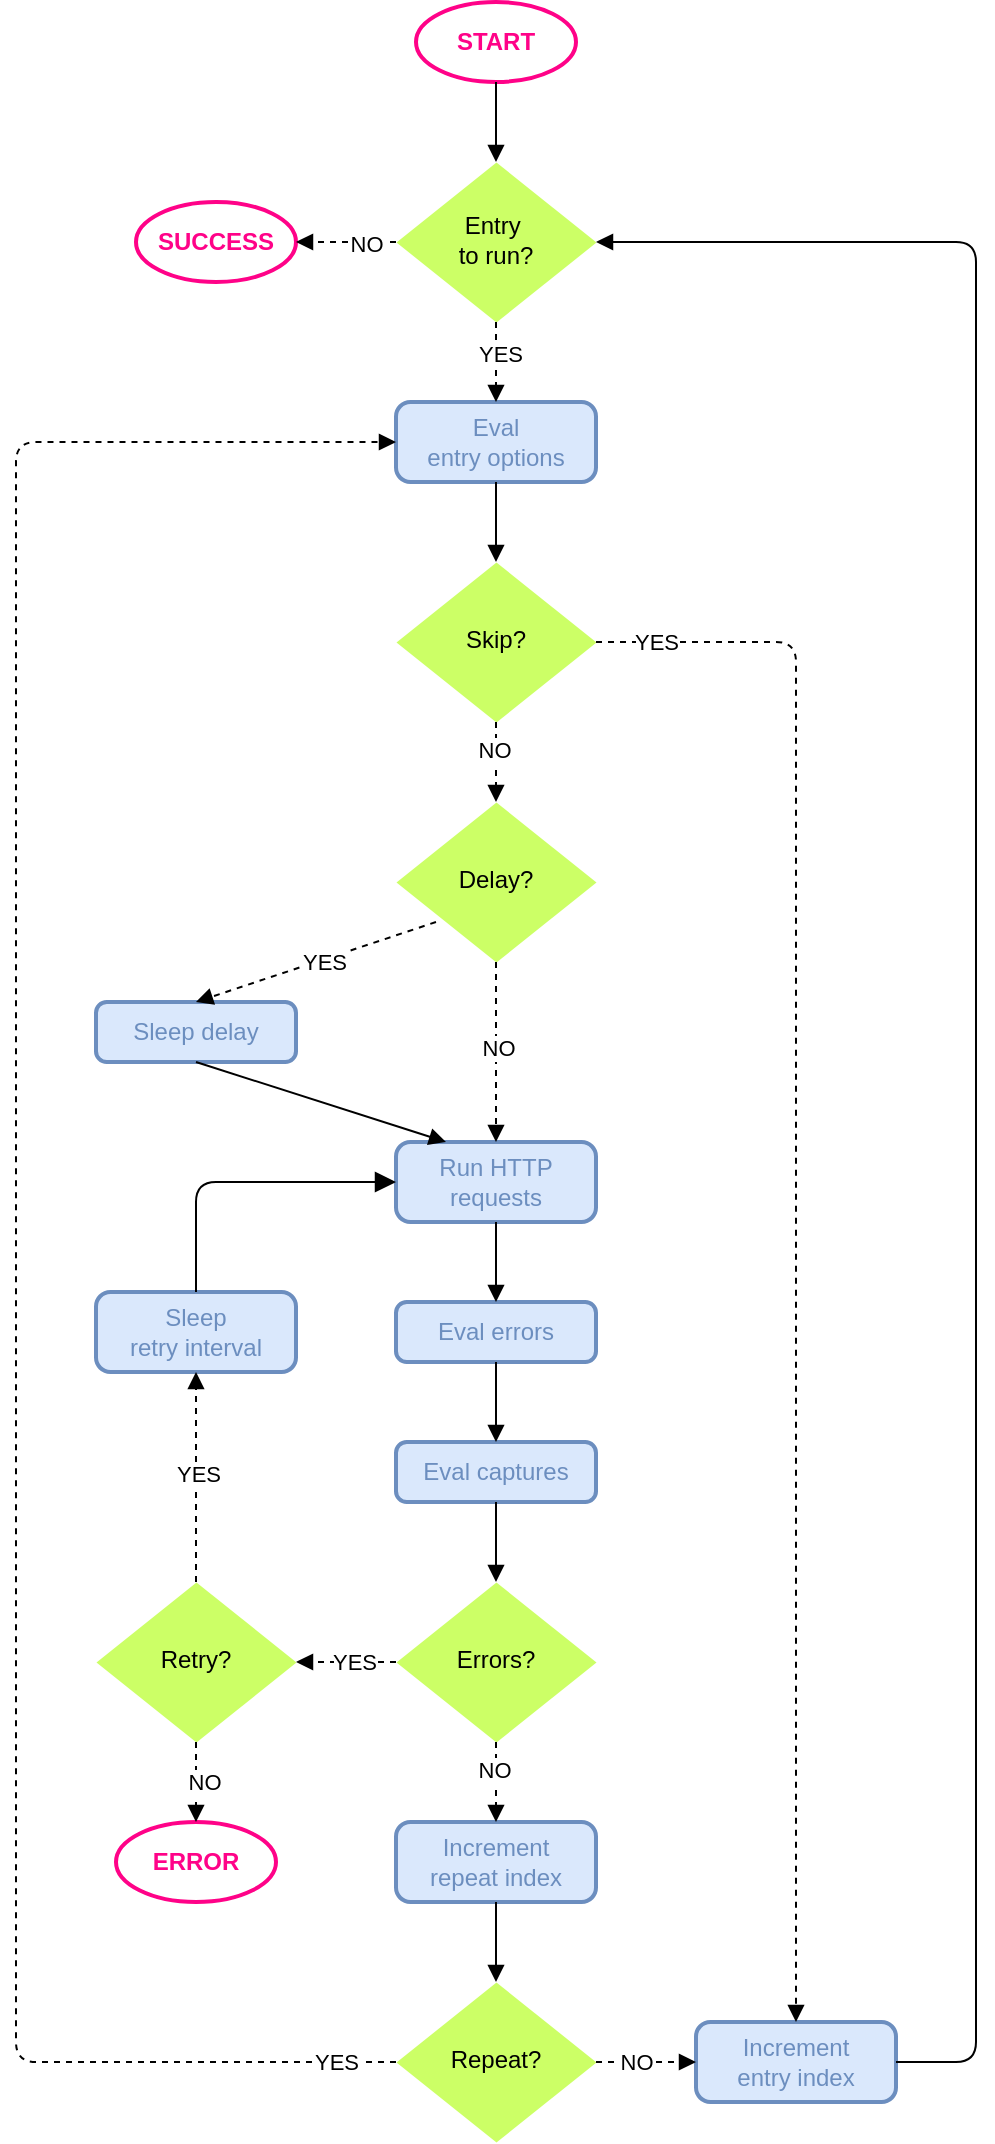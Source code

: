<mxfile version="24.7.6">
  <diagram name="Page-1" id="Xiz49D0FumDPF5wHgXgK">
    <mxGraphModel dx="1948" dy="1336" grid="1" gridSize="10" guides="1" tooltips="1" connect="1" arrows="1" fold="1" page="1" pageScale="1" pageWidth="2000" pageHeight="2000" math="0" shadow="0">
      <root>
        <mxCell id="0" />
        <mxCell id="1" parent="0" />
        <mxCell id="rCkY846AgjEdWc3Gds_q-5" value="&lt;b&gt;START&lt;/b&gt;" style="strokeWidth=2;html=1;shape=mxgraph.flowchart.start_1;whiteSpace=wrap;fillColor=none;strokeColor=#FF0288;fillStyle=auto;fontColor=#FF0288;" parent="1" vertex="1">
          <mxGeometry x="360" y="100" width="80" height="40" as="geometry" />
        </mxCell>
        <mxCell id="rCkY846AgjEdWc3Gds_q-7" value="Entry&amp;nbsp;&lt;div&gt;to run?&lt;/div&gt;" style="strokeWidth=0;html=1;shape=mxgraph.flowchart.decision;whiteSpace=wrap;spacingTop=-3;fillColor=#CCFF66;strokeColor=none;fontStyle=0" parent="1" vertex="1">
          <mxGeometry x="350" y="180" width="100" height="80" as="geometry" />
        </mxCell>
        <mxCell id="rCkY846AgjEdWc3Gds_q-11" value="&lt;font color=&quot;#6c8ebf&quot;&gt;Eval&lt;/font&gt;&lt;div&gt;&lt;font color=&quot;#6c8ebf&quot;&gt;entry options&lt;/font&gt;&lt;/div&gt;" style="rounded=1;whiteSpace=wrap;html=1;fillColor=#dae8fc;strokeColor=#6c8ebf;fontStyle=0;arcSize=18;labelBorderColor=none;strokeWidth=2;" parent="1" vertex="1">
          <mxGeometry x="350" y="300" width="100" height="40" as="geometry" />
        </mxCell>
        <mxCell id="rCkY846AgjEdWc3Gds_q-12" value="" style="endArrow=block;html=1;rounded=0;exitX=0.5;exitY=1;exitDx=0;exitDy=0;exitPerimeter=0;entryX=0.5;entryY=0;entryDx=0;entryDy=0;entryPerimeter=0;endFill=1;" parent="1" source="rCkY846AgjEdWc3Gds_q-5" target="rCkY846AgjEdWc3Gds_q-7" edge="1">
          <mxGeometry width="50" height="50" relative="1" as="geometry">
            <mxPoint x="390" y="610" as="sourcePoint" />
            <mxPoint x="440" y="560" as="targetPoint" />
          </mxGeometry>
        </mxCell>
        <mxCell id="rCkY846AgjEdWc3Gds_q-13" value="" style="endArrow=block;html=1;rounded=0;entryX=0.5;entryY=0;entryDx=0;entryDy=0;dashed=1;endFill=1;exitX=0.5;exitY=1;exitDx=0;exitDy=0;exitPerimeter=0;" parent="1" source="rCkY846AgjEdWc3Gds_q-7" target="rCkY846AgjEdWc3Gds_q-11" edge="1">
          <mxGeometry width="50" height="50" relative="1" as="geometry">
            <mxPoint x="490" y="260" as="sourcePoint" />
            <mxPoint x="440" y="560" as="targetPoint" />
          </mxGeometry>
        </mxCell>
        <mxCell id="rCkY846AgjEdWc3Gds_q-14" value="YES" style="edgeLabel;html=1;align=center;verticalAlign=middle;resizable=0;points=[];" parent="rCkY846AgjEdWc3Gds_q-13" vertex="1" connectable="0">
          <mxGeometry x="-0.2" y="2" relative="1" as="geometry">
            <mxPoint as="offset" />
          </mxGeometry>
        </mxCell>
        <mxCell id="rCkY846AgjEdWc3Gds_q-15" value="&lt;b&gt;SUCCESS&lt;/b&gt;" style="strokeWidth=2;html=1;shape=mxgraph.flowchart.start_1;whiteSpace=wrap;fillColor=none;strokeColor=#FF0288;fillStyle=auto;fontColor=#FF0288;" parent="1" vertex="1">
          <mxGeometry x="220" y="200" width="80" height="40" as="geometry" />
        </mxCell>
        <mxCell id="rCkY846AgjEdWc3Gds_q-16" value="" style="endArrow=block;html=1;rounded=0;exitX=0;exitY=0.5;exitDx=0;exitDy=0;exitPerimeter=0;entryX=1;entryY=0.5;entryDx=0;entryDy=0;entryPerimeter=0;endFill=1;dashed=1;" parent="1" source="rCkY846AgjEdWc3Gds_q-7" target="rCkY846AgjEdWc3Gds_q-15" edge="1">
          <mxGeometry width="50" height="50" relative="1" as="geometry">
            <mxPoint x="400" y="230" as="sourcePoint" />
            <mxPoint x="450" y="180" as="targetPoint" />
          </mxGeometry>
        </mxCell>
        <mxCell id="rCkY846AgjEdWc3Gds_q-17" value="NO" style="edgeLabel;html=1;align=center;verticalAlign=middle;resizable=0;points=[];" parent="rCkY846AgjEdWc3Gds_q-16" vertex="1" connectable="0">
          <mxGeometry x="-0.4" y="1" relative="1" as="geometry">
            <mxPoint as="offset" />
          </mxGeometry>
        </mxCell>
        <mxCell id="rCkY846AgjEdWc3Gds_q-18" value="&lt;div&gt;Skip?&lt;/div&gt;" style="strokeWidth=0;html=1;shape=mxgraph.flowchart.decision;whiteSpace=wrap;spacingTop=-3;fillColor=#CCFF66;strokeColor=none;fontStyle=0" parent="1" vertex="1">
          <mxGeometry x="350" y="380" width="100" height="80" as="geometry" />
        </mxCell>
        <mxCell id="rCkY846AgjEdWc3Gds_q-19" value="" style="endArrow=block;html=1;rounded=0;exitX=0.5;exitY=1;exitDx=0;exitDy=0;entryX=0.5;entryY=0;entryDx=0;entryDy=0;entryPerimeter=0;endFill=1;" parent="1" source="rCkY846AgjEdWc3Gds_q-11" target="rCkY846AgjEdWc3Gds_q-18" edge="1">
          <mxGeometry width="50" height="50" relative="1" as="geometry">
            <mxPoint x="400" y="340" as="sourcePoint" />
            <mxPoint x="450" y="290" as="targetPoint" />
          </mxGeometry>
        </mxCell>
        <mxCell id="rCkY846AgjEdWc3Gds_q-20" value="Delay?" style="strokeWidth=0;html=1;shape=mxgraph.flowchart.decision;whiteSpace=wrap;spacingTop=-3;fillColor=#CCFF66;strokeColor=none;fontStyle=0" parent="1" vertex="1">
          <mxGeometry x="350" y="500" width="100" height="80" as="geometry" />
        </mxCell>
        <mxCell id="rCkY846AgjEdWc3Gds_q-21" value="" style="endArrow=block;html=1;rounded=0;exitX=0.5;exitY=1;exitDx=0;exitDy=0;entryX=0.5;entryY=0;entryDx=0;entryDy=0;entryPerimeter=0;endFill=1;exitPerimeter=0;dashed=1;" parent="1" source="rCkY846AgjEdWc3Gds_q-18" target="rCkY846AgjEdWc3Gds_q-20" edge="1">
          <mxGeometry width="50" height="50" relative="1" as="geometry">
            <mxPoint x="410" y="370" as="sourcePoint" />
            <mxPoint x="410" y="420" as="targetPoint" />
          </mxGeometry>
        </mxCell>
        <mxCell id="rCkY846AgjEdWc3Gds_q-22" value="NO" style="edgeLabel;html=1;align=center;verticalAlign=middle;resizable=0;points=[];" parent="rCkY846AgjEdWc3Gds_q-21" vertex="1" connectable="0">
          <mxGeometry x="-0.321" y="-1" relative="1" as="geometry">
            <mxPoint as="offset" />
          </mxGeometry>
        </mxCell>
        <mxCell id="rCkY846AgjEdWc3Gds_q-23" value="&lt;font color=&quot;#6c8ebf&quot;&gt;&lt;span style=&quot;caret-color: rgb(108, 142, 191);&quot;&gt;Sleep delay&lt;/span&gt;&lt;/font&gt;" style="rounded=1;whiteSpace=wrap;html=1;fillColor=#dae8fc;strokeColor=#6c8ebf;fontStyle=0;arcSize=18;labelBorderColor=none;strokeWidth=2;" parent="1" vertex="1">
          <mxGeometry x="200" y="600" width="100" height="30" as="geometry" />
        </mxCell>
        <mxCell id="rCkY846AgjEdWc3Gds_q-25" value="" style="endArrow=block;html=1;rounded=0;entryX=0.5;entryY=0;entryDx=0;entryDy=0;dashed=1;endFill=1;exitX=0.2;exitY=0.75;exitDx=0;exitDy=0;exitPerimeter=0;" parent="1" source="rCkY846AgjEdWc3Gds_q-20" target="rCkY846AgjEdWc3Gds_q-23" edge="1">
          <mxGeometry width="50" height="50" relative="1" as="geometry">
            <mxPoint x="425" y="560" as="sourcePoint" />
            <mxPoint x="450" y="540" as="targetPoint" />
          </mxGeometry>
        </mxCell>
        <mxCell id="rCkY846AgjEdWc3Gds_q-26" value="YES" style="edgeLabel;html=1;align=center;verticalAlign=middle;resizable=0;points=[];" parent="rCkY846AgjEdWc3Gds_q-25" vertex="1" connectable="0">
          <mxGeometry x="-0.052" y="1" relative="1" as="geometry">
            <mxPoint as="offset" />
          </mxGeometry>
        </mxCell>
        <mxCell id="rCkY846AgjEdWc3Gds_q-27" value="&lt;div&gt;&lt;font color=&quot;#6c8ebf&quot;&gt;Run HTTP requests&lt;/font&gt;&lt;/div&gt;" style="rounded=1;whiteSpace=wrap;html=1;fillColor=#dae8fc;strokeColor=#6c8ebf;fontStyle=0;arcSize=18;labelBorderColor=none;strokeWidth=2;" parent="1" vertex="1">
          <mxGeometry x="350" y="670" width="100" height="40" as="geometry" />
        </mxCell>
        <mxCell id="rCkY846AgjEdWc3Gds_q-28" value="" style="endArrow=block;html=1;rounded=0;exitX=0.5;exitY=1;exitDx=0;exitDy=0;exitPerimeter=0;entryX=0.5;entryY=0;entryDx=0;entryDy=0;dashed=1;endFill=1;" parent="1" source="rCkY846AgjEdWc3Gds_q-20" target="rCkY846AgjEdWc3Gds_q-27" edge="1">
          <mxGeometry width="50" height="50" relative="1" as="geometry">
            <mxPoint x="435" y="615" as="sourcePoint" />
            <mxPoint x="510" y="650" as="targetPoint" />
          </mxGeometry>
        </mxCell>
        <mxCell id="rCkY846AgjEdWc3Gds_q-29" value="NO" style="edgeLabel;html=1;align=center;verticalAlign=middle;resizable=0;points=[];" parent="rCkY846AgjEdWc3Gds_q-28" vertex="1" connectable="0">
          <mxGeometry x="-0.052" y="1" relative="1" as="geometry">
            <mxPoint as="offset" />
          </mxGeometry>
        </mxCell>
        <mxCell id="rCkY846AgjEdWc3Gds_q-30" value="" style="endArrow=block;html=1;rounded=0;exitX=0.5;exitY=1;exitDx=0;exitDy=0;entryX=0.25;entryY=0;entryDx=0;entryDy=0;endFill=1;" parent="1" source="rCkY846AgjEdWc3Gds_q-23" target="rCkY846AgjEdWc3Gds_q-27" edge="1">
          <mxGeometry width="50" height="50" relative="1" as="geometry">
            <mxPoint x="400" y="610" as="sourcePoint" />
            <mxPoint x="450" y="560" as="targetPoint" />
          </mxGeometry>
        </mxCell>
        <mxCell id="rCkY846AgjEdWc3Gds_q-33" value="&lt;font color=&quot;#6c8ebf&quot;&gt;&lt;span style=&quot;caret-color: rgb(108, 142, 191);&quot;&gt;Eval errors&lt;/span&gt;&lt;/font&gt;" style="rounded=1;whiteSpace=wrap;html=1;fillColor=#dae8fc;strokeColor=#6c8ebf;fontStyle=0;arcSize=18;labelBorderColor=none;strokeWidth=2;" parent="1" vertex="1">
          <mxGeometry x="350" y="750" width="100" height="30" as="geometry" />
        </mxCell>
        <mxCell id="rCkY846AgjEdWc3Gds_q-34" value="&lt;font color=&quot;#6c8ebf&quot;&gt;&lt;span style=&quot;caret-color: rgb(108, 142, 191);&quot;&gt;Eval captures&lt;/span&gt;&lt;/font&gt;" style="rounded=1;whiteSpace=wrap;html=1;fillColor=#dae8fc;strokeColor=#6c8ebf;fontStyle=0;arcSize=18;labelBorderColor=none;strokeWidth=2;" parent="1" vertex="1">
          <mxGeometry x="350" y="820" width="100" height="30" as="geometry" />
        </mxCell>
        <mxCell id="rCkY846AgjEdWc3Gds_q-35" value="" style="endArrow=block;html=1;rounded=0;exitX=0.5;exitY=1;exitDx=0;exitDy=0;entryX=0.5;entryY=0;entryDx=0;entryDy=0;endFill=1;" parent="1" source="rCkY846AgjEdWc3Gds_q-27" target="rCkY846AgjEdWc3Gds_q-33" edge="1">
          <mxGeometry width="50" height="50" relative="1" as="geometry">
            <mxPoint x="550" y="700" as="sourcePoint" />
            <mxPoint x="435" y="730" as="targetPoint" />
          </mxGeometry>
        </mxCell>
        <mxCell id="rCkY846AgjEdWc3Gds_q-36" value="" style="endArrow=block;html=1;rounded=0;exitX=0.5;exitY=1;exitDx=0;exitDy=0;entryX=0.5;entryY=0;entryDx=0;entryDy=0;endFill=1;" parent="1" source="rCkY846AgjEdWc3Gds_q-33" target="rCkY846AgjEdWc3Gds_q-34" edge="1">
          <mxGeometry width="50" height="50" relative="1" as="geometry">
            <mxPoint x="410" y="790" as="sourcePoint" />
            <mxPoint x="410" y="840" as="targetPoint" />
          </mxGeometry>
        </mxCell>
        <mxCell id="rCkY846AgjEdWc3Gds_q-37" value="Errors?" style="strokeWidth=0;html=1;shape=mxgraph.flowchart.decision;whiteSpace=wrap;spacingTop=-3;fillColor=#CCFF66;strokeColor=none;fontStyle=0" parent="1" vertex="1">
          <mxGeometry x="350" y="890" width="100" height="80" as="geometry" />
        </mxCell>
        <mxCell id="rCkY846AgjEdWc3Gds_q-38" value="" style="endArrow=block;html=1;rounded=0;exitX=0.5;exitY=1;exitDx=0;exitDy=0;endFill=1;entryX=0.5;entryY=0;entryDx=0;entryDy=0;entryPerimeter=0;" parent="1" source="rCkY846AgjEdWc3Gds_q-34" target="rCkY846AgjEdWc3Gds_q-37" edge="1">
          <mxGeometry width="50" height="50" relative="1" as="geometry">
            <mxPoint x="410" y="820" as="sourcePoint" />
            <mxPoint x="500" y="920" as="targetPoint" />
          </mxGeometry>
        </mxCell>
        <mxCell id="rCkY846AgjEdWc3Gds_q-39" value="&lt;font color=&quot;#6c8ebf&quot;&gt;&lt;span style=&quot;caret-color: rgb(108, 142, 191);&quot;&gt;Increment&lt;/span&gt;&lt;/font&gt;&lt;div&gt;&lt;font color=&quot;#6c8ebf&quot;&gt;&lt;span style=&quot;caret-color: rgb(108, 142, 191);&quot;&gt;repeat index&lt;/span&gt;&lt;/font&gt;&lt;/div&gt;" style="rounded=1;whiteSpace=wrap;html=1;fillColor=#dae8fc;strokeColor=#6c8ebf;fontStyle=0;arcSize=18;labelBorderColor=none;strokeWidth=2;" parent="1" vertex="1">
          <mxGeometry x="350" y="1010" width="100" height="40" as="geometry" />
        </mxCell>
        <mxCell id="rCkY846AgjEdWc3Gds_q-40" value="" style="endArrow=block;html=1;rounded=0;exitX=0.5;exitY=1;exitDx=0;exitDy=0;exitPerimeter=0;endFill=1;dashed=1;startArrow=none;startFill=0;entryX=0.5;entryY=0;entryDx=0;entryDy=0;" parent="1" source="rCkY846AgjEdWc3Gds_q-37" target="rCkY846AgjEdWc3Gds_q-39" edge="1">
          <mxGeometry width="50" height="50" relative="1" as="geometry">
            <mxPoint x="460" y="880" as="sourcePoint" />
            <mxPoint x="400" y="1000" as="targetPoint" />
          </mxGeometry>
        </mxCell>
        <mxCell id="rCkY846AgjEdWc3Gds_q-41" value="NO" style="edgeLabel;html=1;align=center;verticalAlign=middle;resizable=0;points=[];" parent="rCkY846AgjEdWc3Gds_q-40" vertex="1" connectable="0">
          <mxGeometry x="0.05" y="-2" relative="1" as="geometry">
            <mxPoint x="1" y="-7" as="offset" />
          </mxGeometry>
        </mxCell>
        <mxCell id="rCkY846AgjEdWc3Gds_q-44" value="&lt;div&gt;&lt;font color=&quot;#6c8ebf&quot;&gt;&lt;span style=&quot;caret-color: rgb(108, 142, 191);&quot;&gt;Sleep&lt;/span&gt;&lt;/font&gt;&lt;/div&gt;&lt;div&gt;&lt;font color=&quot;#6c8ebf&quot;&gt;&lt;span style=&quot;caret-color: rgb(108, 142, 191);&quot;&gt;retry interval&lt;/span&gt;&lt;/font&gt;&lt;/div&gt;" style="rounded=1;whiteSpace=wrap;html=1;fillColor=#dae8fc;strokeColor=#6c8ebf;fontStyle=0;arcSize=18;labelBorderColor=none;strokeWidth=2;" parent="1" vertex="1">
          <mxGeometry x="200" y="745" width="100" height="40" as="geometry" />
        </mxCell>
        <mxCell id="rCkY846AgjEdWc3Gds_q-45" value="" style="endArrow=block;html=1;rounded=0;exitX=0;exitY=0.5;exitDx=0;exitDy=0;exitPerimeter=0;endFill=1;dashed=1;entryX=1;entryY=0.5;entryDx=0;entryDy=0;entryPerimeter=0;" parent="1" source="rCkY846AgjEdWc3Gds_q-37" target="rCkY846AgjEdWc3Gds_q-49" edge="1">
          <mxGeometry width="50" height="50" relative="1" as="geometry">
            <mxPoint x="460" y="980" as="sourcePoint" />
            <mxPoint x="240" y="970" as="targetPoint" />
          </mxGeometry>
        </mxCell>
        <mxCell id="rCkY846AgjEdWc3Gds_q-46" value="YES" style="edgeLabel;html=1;align=center;verticalAlign=middle;resizable=0;points=[];" parent="rCkY846AgjEdWc3Gds_q-45" vertex="1" connectable="0">
          <mxGeometry x="0.05" y="5" relative="1" as="geometry">
            <mxPoint x="5" y="-5" as="offset" />
          </mxGeometry>
        </mxCell>
        <mxCell id="rCkY846AgjEdWc3Gds_q-48" value="" style="edgeStyle=segmentEdgeStyle;endArrow=block;html=1;curved=0;rounded=1;endSize=8;startSize=8;entryX=0;entryY=0.5;entryDx=0;entryDy=0;exitX=0.5;exitY=0;exitDx=0;exitDy=0;endFill=1;" parent="1" source="rCkY846AgjEdWc3Gds_q-44" target="rCkY846AgjEdWc3Gds_q-27" edge="1">
          <mxGeometry width="50" height="50" relative="1" as="geometry">
            <mxPoint x="170" y="830" as="sourcePoint" />
            <mxPoint x="290" y="690" as="targetPoint" />
            <Array as="points">
              <mxPoint x="250" y="690" />
            </Array>
          </mxGeometry>
        </mxCell>
        <mxCell id="rCkY846AgjEdWc3Gds_q-49" value="Retry?" style="strokeWidth=0;html=1;shape=mxgraph.flowchart.decision;whiteSpace=wrap;spacingTop=-3;fillColor=#CCFF66;strokeColor=none;fontStyle=0" parent="1" vertex="1">
          <mxGeometry x="200" y="890" width="100" height="80" as="geometry" />
        </mxCell>
        <mxCell id="rCkY846AgjEdWc3Gds_q-50" value="" style="endArrow=block;html=1;rounded=0;entryX=0.5;entryY=1;entryDx=0;entryDy=0;exitX=0.5;exitY=0;exitDx=0;exitDy=0;exitPerimeter=0;dashed=1;endFill=1;" parent="1" source="rCkY846AgjEdWc3Gds_q-49" target="rCkY846AgjEdWc3Gds_q-44" edge="1">
          <mxGeometry width="50" height="50" relative="1" as="geometry">
            <mxPoint x="390" y="680" as="sourcePoint" />
            <mxPoint x="440" y="630" as="targetPoint" />
          </mxGeometry>
        </mxCell>
        <mxCell id="rCkY846AgjEdWc3Gds_q-51" value="YES" style="edgeLabel;html=1;align=center;verticalAlign=middle;resizable=0;points=[];" parent="rCkY846AgjEdWc3Gds_q-50" vertex="1" connectable="0">
          <mxGeometry x="0.036" y="-1" relative="1" as="geometry">
            <mxPoint as="offset" />
          </mxGeometry>
        </mxCell>
        <mxCell id="rCkY846AgjEdWc3Gds_q-52" value="&lt;b&gt;ERROR&lt;/b&gt;" style="strokeWidth=2;html=1;shape=mxgraph.flowchart.start_1;whiteSpace=wrap;fillColor=none;strokeColor=#FF0288;fillStyle=auto;fontColor=#FF0288;" parent="1" vertex="1">
          <mxGeometry x="210" y="1010" width="80" height="40" as="geometry" />
        </mxCell>
        <mxCell id="rCkY846AgjEdWc3Gds_q-53" value="NO" style="endArrow=block;html=1;rounded=0;exitX=0.5;exitY=1;exitDx=0;exitDy=0;exitPerimeter=0;dashed=1;endFill=1;spacing=0;spacingLeft=7;entryX=0.5;entryY=0;entryDx=0;entryDy=0;entryPerimeter=0;" parent="1" source="rCkY846AgjEdWc3Gds_q-49" target="rCkY846AgjEdWc3Gds_q-52" edge="1">
          <mxGeometry width="50" height="50" relative="1" as="geometry">
            <mxPoint x="390" y="690" as="sourcePoint" />
            <mxPoint x="170" y="850" as="targetPoint" />
          </mxGeometry>
        </mxCell>
        <mxCell id="rCkY846AgjEdWc3Gds_q-55" value="Repeat?" style="strokeWidth=0;html=1;shape=mxgraph.flowchart.decision;whiteSpace=wrap;spacingTop=-3;fillColor=#CCFF66;strokeColor=none;fontStyle=0" parent="1" vertex="1">
          <mxGeometry x="350" y="1090" width="100" height="80" as="geometry" />
        </mxCell>
        <mxCell id="rCkY846AgjEdWc3Gds_q-56" value="" style="endArrow=block;html=1;rounded=0;exitX=0.5;exitY=1;exitDx=0;exitDy=0;endFill=1;entryX=0.5;entryY=0;entryDx=0;entryDy=0;entryPerimeter=0;" parent="1" source="rCkY846AgjEdWc3Gds_q-39" target="rCkY846AgjEdWc3Gds_q-55" edge="1">
          <mxGeometry width="50" height="50" relative="1" as="geometry">
            <mxPoint x="390" y="900" as="sourcePoint" />
            <mxPoint x="400" y="1090" as="targetPoint" />
          </mxGeometry>
        </mxCell>
        <mxCell id="rCkY846AgjEdWc3Gds_q-58" value="" style="edgeStyle=elbowEdgeStyle;elbow=vertical;endArrow=block;html=1;curved=0;rounded=1;endSize=6;startSize=6;exitX=0;exitY=0.5;exitDx=0;exitDy=0;exitPerimeter=0;entryX=0;entryY=0.5;entryDx=0;entryDy=0;dashed=1;endFill=1;" parent="1" source="rCkY846AgjEdWc3Gds_q-55" target="rCkY846AgjEdWc3Gds_q-11" edge="1">
          <mxGeometry width="50" height="50" relative="1" as="geometry">
            <mxPoint x="390" y="780" as="sourcePoint" />
            <mxPoint x="440" y="730" as="targetPoint" />
            <Array as="points">
              <mxPoint x="160" y="720" />
            </Array>
          </mxGeometry>
        </mxCell>
        <mxCell id="rCkY846AgjEdWc3Gds_q-59" value="YES" style="edgeLabel;html=1;align=center;verticalAlign=middle;resizable=0;points=[];" parent="rCkY846AgjEdWc3Gds_q-58" vertex="1" connectable="0">
          <mxGeometry x="-0.98" y="-2" relative="1" as="geometry">
            <mxPoint x="-18" y="2" as="offset" />
          </mxGeometry>
        </mxCell>
        <mxCell id="rCkY846AgjEdWc3Gds_q-60" value="&lt;font color=&quot;#6c8ebf&quot;&gt;&lt;span style=&quot;caret-color: rgb(108, 142, 191);&quot;&gt;Increment&lt;/span&gt;&lt;/font&gt;&lt;div&gt;&lt;font color=&quot;#6c8ebf&quot;&gt;&lt;span style=&quot;caret-color: rgb(108, 142, 191);&quot;&gt;entry index&lt;/span&gt;&lt;/font&gt;&lt;/div&gt;" style="rounded=1;whiteSpace=wrap;html=1;fillColor=#dae8fc;strokeColor=#6c8ebf;fontStyle=0;arcSize=18;labelBorderColor=none;strokeWidth=2;" parent="1" vertex="1">
          <mxGeometry x="500" y="1110" width="100" height="40" as="geometry" />
        </mxCell>
        <mxCell id="rCkY846AgjEdWc3Gds_q-61" value="" style="endArrow=block;html=1;rounded=0;exitX=1;exitY=0.5;exitDx=0;exitDy=0;exitPerimeter=0;entryX=0;entryY=0.5;entryDx=0;entryDy=0;dashed=1;endFill=1;" parent="1" source="rCkY846AgjEdWc3Gds_q-55" target="rCkY846AgjEdWc3Gds_q-60" edge="1">
          <mxGeometry width="50" height="50" relative="1" as="geometry">
            <mxPoint x="390" y="780" as="sourcePoint" />
            <mxPoint x="440" y="730" as="targetPoint" />
          </mxGeometry>
        </mxCell>
        <mxCell id="rCkY846AgjEdWc3Gds_q-62" value="NO" style="edgeLabel;html=1;align=center;verticalAlign=middle;resizable=0;points=[];" parent="rCkY846AgjEdWc3Gds_q-61" vertex="1" connectable="0">
          <mxGeometry x="-0.3" y="1" relative="1" as="geometry">
            <mxPoint x="2" y="1" as="offset" />
          </mxGeometry>
        </mxCell>
        <mxCell id="rCkY846AgjEdWc3Gds_q-63" value="" style="edgeStyle=elbowEdgeStyle;elbow=vertical;endArrow=block;html=1;curved=0;rounded=1;endSize=6;startSize=6;exitX=1;exitY=0.5;exitDx=0;exitDy=0;entryX=1;entryY=0.5;entryDx=0;entryDy=0;endFill=1;entryPerimeter=0;" parent="1" source="rCkY846AgjEdWc3Gds_q-60" target="rCkY846AgjEdWc3Gds_q-7" edge="1">
          <mxGeometry width="50" height="50" relative="1" as="geometry">
            <mxPoint x="630" y="980" as="sourcePoint" />
            <mxPoint x="570" y="800" as="targetPoint" />
            <Array as="points">
              <mxPoint x="640" y="720" />
            </Array>
          </mxGeometry>
        </mxCell>
        <mxCell id="bC2qhpiIsdd_TZZmezKc-4" value="" style="edgeStyle=orthogonalEdgeStyle;orthogonalLoop=1;jettySize=auto;html=1;rounded=1;exitX=1;exitY=0.5;exitDx=0;exitDy=0;exitPerimeter=0;entryX=0.5;entryY=0;entryDx=0;entryDy=0;curved=0;endArrow=block;endFill=1;dashed=1;" edge="1" parent="1" source="rCkY846AgjEdWc3Gds_q-18" target="rCkY846AgjEdWc3Gds_q-60">
          <mxGeometry width="80" relative="1" as="geometry">
            <mxPoint x="500" y="620" as="sourcePoint" />
            <mxPoint x="580" y="620" as="targetPoint" />
          </mxGeometry>
        </mxCell>
        <mxCell id="bC2qhpiIsdd_TZZmezKc-5" value="YES" style="edgeLabel;html=1;align=center;verticalAlign=middle;resizable=0;points=[];" vertex="1" connectable="0" parent="bC2qhpiIsdd_TZZmezKc-4">
          <mxGeometry x="-0.952" y="-1" relative="1" as="geometry">
            <mxPoint x="11" y="-1" as="offset" />
          </mxGeometry>
        </mxCell>
      </root>
    </mxGraphModel>
  </diagram>
</mxfile>
